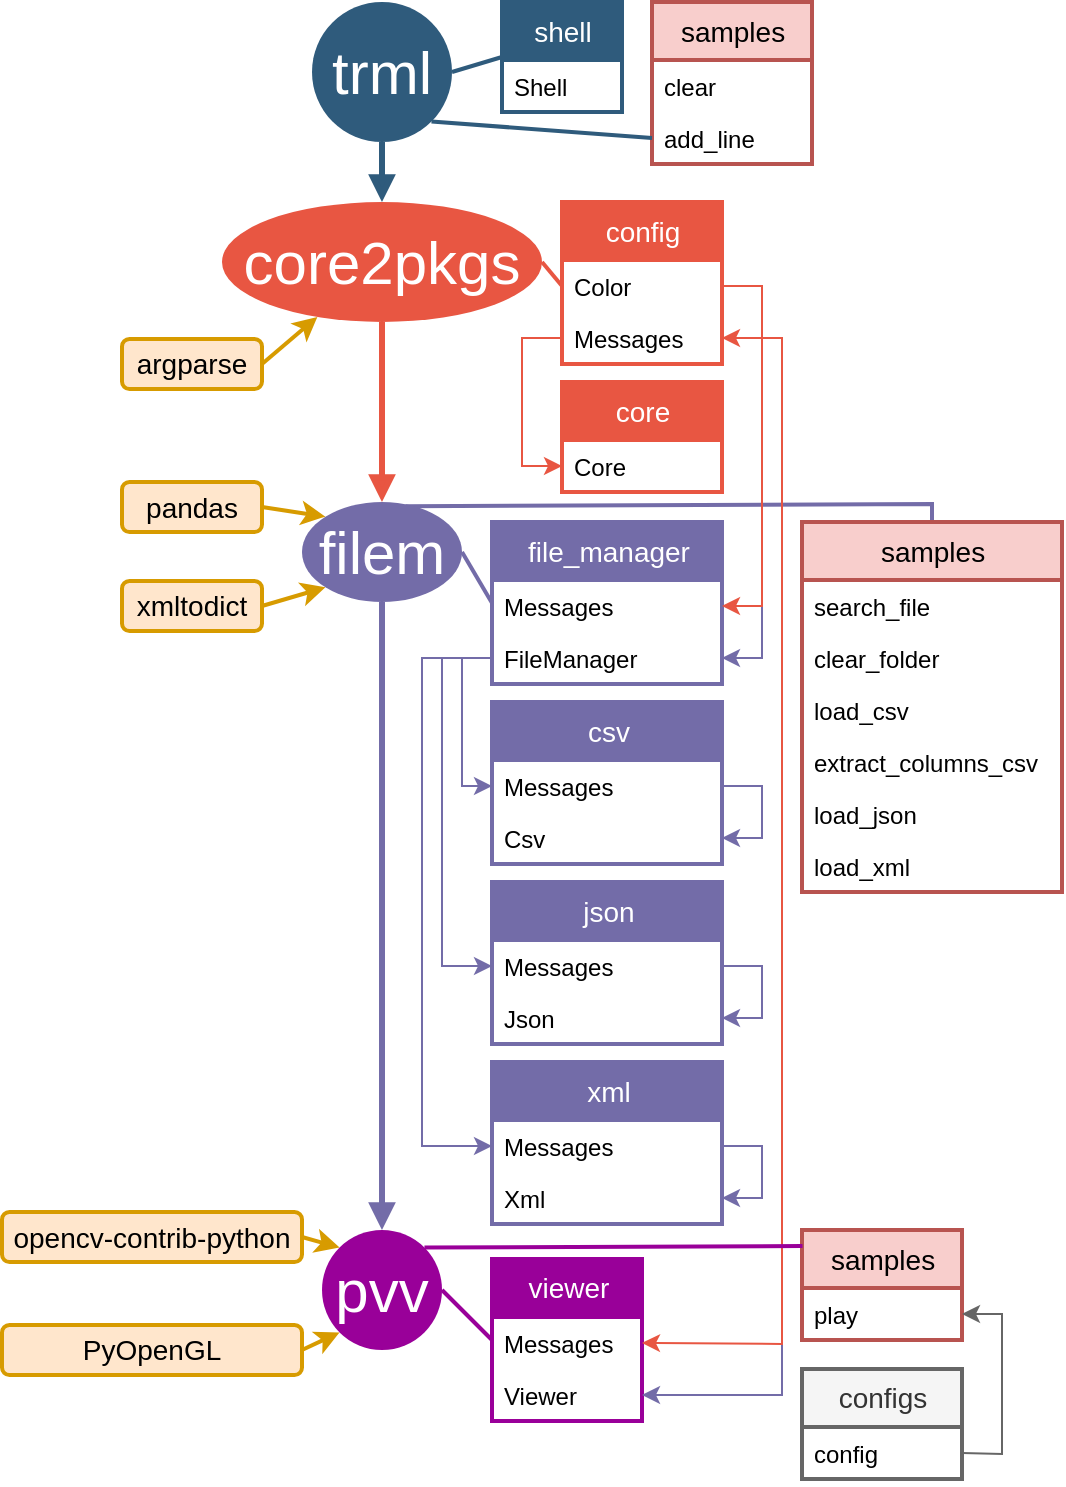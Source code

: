 <mxfile version="12.1.0" type="github" pages="1"><diagram id="X22sX5QwYgRkkETN-2Oq" name="Page-1"><mxGraphModel dx="-9" dy="493" grid="1" gridSize="10" guides="1" tooltips="1" connect="1" arrows="1" fold="1" page="1" pageScale="1" pageWidth="827" pageHeight="1169" background="none" math="0" shadow="0"><root><mxCell id="0"/><mxCell id="1" parent="0"/><mxCell id="KumTwc9kImUSRbm_J5hq-126" value="" style="edgeStyle=none;endArrow=none;strokeWidth=2;strokeColor=#736CA8;html=1;entryX=0.5;entryY=0;entryDx=0;entryDy=0;rounded=0;exitX=0.647;exitY=0.043;exitDx=0;exitDy=0;exitPerimeter=0;" edge="1" parent="1" source="KumTwc9kImUSRbm_J5hq-86" target="KumTwc9kImUSRbm_J5hq-123"><mxGeometry x="-624.5" y="-85" width="100" height="100" as="geometry"><mxPoint x="1385" y="88" as="sourcePoint"/><mxPoint x="1274.749" y="79.749" as="targetPoint"/><Array as="points"><mxPoint x="1515" y="261"/></Array></mxGeometry></mxCell><mxCell id="KumTwc9kImUSRbm_J5hq-8" value="" style="edgeStyle=none;endArrow=none;strokeWidth=2;strokeColor=#2F5B7C;html=1;entryX=1;entryY=0.5;entryDx=0;entryDy=0;exitX=0;exitY=0.5;exitDx=0;exitDy=0;" edge="1" parent="1" source="KumTwc9kImUSRbm_J5hq-26" target="KumTwc9kImUSRbm_J5hq-11"><mxGeometry x="-644.5" y="-105" width="100" height="100" as="geometry"><mxPoint x="1300" y="45" as="sourcePoint"/><mxPoint x="1220" y="50" as="targetPoint"/><Array as="points"/></mxGeometry></mxCell><mxCell id="KumTwc9kImUSRbm_J5hq-64" value="" style="edgeStyle=orthogonalEdgeStyle;rounded=0;orthogonalLoop=1;jettySize=auto;html=1;startSize=30;strokeColor=#2F5B7C;strokeWidth=3;fontSize=30;fontColor=#000000;endArrow=block;endFill=1;" edge="1" parent="1" source="KumTwc9kImUSRbm_J5hq-11" target="KumTwc9kImUSRbm_J5hq-63"><mxGeometry relative="1" as="geometry"/></mxCell><mxCell id="KumTwc9kImUSRbm_J5hq-11" value="trml" style="ellipse;whiteSpace=wrap;html=1;shadow=0;fontFamily=Helvetica;fontSize=30;fontColor=#FFFFFF;align=center;strokeColor=none;strokeWidth=6;fillColor=#2F5B7C;fontStyle=0;gradientColor=none;aspect=fixed;" vertex="1" parent="1"><mxGeometry x="1205" y="10" width="70" height="70" as="geometry"/></mxCell><mxCell id="KumTwc9kImUSRbm_J5hq-63" value="core2pkgs" style="ellipse;whiteSpace=wrap;html=1;shadow=0;fontFamily=Helvetica;fontSize=30;fontColor=#FFFFFF;align=center;strokeColor=none;strokeWidth=6;fillColor=#E85642;fontStyle=0;gradientColor=none;" vertex="1" parent="1"><mxGeometry x="1160" y="110" width="160" height="60" as="geometry"/></mxCell><mxCell id="KumTwc9kImUSRbm_J5hq-26" value="shell" style="swimlane;fontStyle=0;childLayout=stackLayout;horizontal=1;startSize=29;fillColor=#2F5B7C;horizontalStack=0;resizeParent=1;resizeParentMax=0;resizeLast=0;collapsible=1;marginBottom=0;swimlaneFillColor=#ffffff;align=center;fontSize=14;rounded=0;shadow=0;strokeWidth=2;fontColor=#FFFFFF;spacing=2;spacingTop=0;strokeColor=#2F5B7C;swimlaneLine=1;html=1;overflow=visible;" vertex="1" parent="1"><mxGeometry x="1300" y="10" width="60" height="55" as="geometry"><mxRectangle x="1300" y="10" width="70" height="30" as="alternateBounds"/></mxGeometry></mxCell><mxCell id="KumTwc9kImUSRbm_J5hq-27" value="Shell" style="text;spacingLeft=4;spacingRight=4;overflow=hidden;rotatable=0;points=[[0,0.5],[1,0.5]];portConstraint=eastwest;fontSize=12;perimeterSpacing=0;" vertex="1" parent="KumTwc9kImUSRbm_J5hq-26"><mxGeometry y="29" width="60" height="26" as="geometry"/></mxCell><mxCell id="KumTwc9kImUSRbm_J5hq-65" value="" style="edgeStyle=none;endArrow=none;strokeWidth=2;strokeColor=#E85642;html=1;entryX=1;entryY=0.5;entryDx=0;entryDy=0;exitX=0;exitY=0.5;exitDx=0;exitDy=0;rounded=1;" edge="1" parent="1" source="KumTwc9kImUSRbm_J5hq-67" target="KumTwc9kImUSRbm_J5hq-63"><mxGeometry x="-609.5" y="-5" width="100" height="100" as="geometry"><mxPoint x="1335" y="145" as="sourcePoint"/><mxPoint x="1300.0" y="120" as="targetPoint"/><Array as="points"/></mxGeometry></mxCell><mxCell id="KumTwc9kImUSRbm_J5hq-66" value="config" style="swimlane;fontStyle=0;childLayout=stackLayout;horizontal=1;startSize=29;fillColor=#E85642;horizontalStack=0;resizeParent=1;resizeParentMax=0;resizeLast=0;collapsible=1;marginBottom=0;swimlaneFillColor=#ffffff;align=center;fontSize=14;rounded=0;shadow=0;strokeWidth=2;fontColor=#FFFFFF;spacing=2;spacingTop=0;strokeColor=#E85642;swimlaneLine=1;html=1;overflow=visible;" vertex="1" parent="1"><mxGeometry x="1330" y="110" width="80" height="81" as="geometry"><mxRectangle x="1330" y="110" width="70" height="30" as="alternateBounds"/></mxGeometry></mxCell><mxCell id="KumTwc9kImUSRbm_J5hq-67" value="Color" style="text;spacingLeft=4;spacingRight=4;overflow=hidden;rotatable=0;points=[[0,0.5],[1,0.5]];portConstraint=eastwest;fontSize=12;perimeterSpacing=0;" vertex="1" parent="KumTwc9kImUSRbm_J5hq-66"><mxGeometry y="29" width="80" height="26" as="geometry"/></mxCell><mxCell id="KumTwc9kImUSRbm_J5hq-70" value="Messages" style="text;spacingLeft=4;spacingRight=4;overflow=hidden;rotatable=0;points=[[0,0.5],[1,0.5]];portConstraint=eastwest;fontSize=12;perimeterSpacing=0;" vertex="1" parent="KumTwc9kImUSRbm_J5hq-66"><mxGeometry y="55" width="80" height="26" as="geometry"/></mxCell><mxCell id="KumTwc9kImUSRbm_J5hq-71" value="" style="edgeStyle=none;endArrow=classic;strokeWidth=1;strokeColor=#E85642;html=1;entryX=1;entryY=0.5;entryDx=0;entryDy=0;rounded=0;exitX=1;exitY=0.5;exitDx=0;exitDy=0;endFill=1;" edge="1" parent="KumTwc9kImUSRbm_J5hq-66" source="KumTwc9kImUSRbm_J5hq-67" target="KumTwc9kImUSRbm_J5hq-70"><mxGeometry x="-1934.5" y="-105" width="100" height="100" as="geometry"><mxPoint x="145" y="42" as="sourcePoint"/><mxPoint x="-5.0" y="40" as="targetPoint"/><Array as="points"><mxPoint x="100" y="42"/><mxPoint x="100" y="68"/></Array></mxGeometry></mxCell><mxCell id="KumTwc9kImUSRbm_J5hq-69" value="" style="rounded=1;orthogonalLoop=1;jettySize=auto;html=1;startSize=30;endArrow=classic;endFill=1;strokeColor=#D79B00;strokeWidth=2;fontSize=30;fontColor=#000000;exitX=1;exitY=0.5;exitDx=0;exitDy=0;" edge="1" parent="1" source="KumTwc9kImUSRbm_J5hq-132" target="KumTwc9kImUSRbm_J5hq-63"><mxGeometry relative="1" as="geometry"><mxPoint x="1180" y="190.5" as="sourcePoint"/></mxGeometry></mxCell><mxCell id="KumTwc9kImUSRbm_J5hq-72" value="core" style="swimlane;fontStyle=0;childLayout=stackLayout;horizontal=1;startSize=29;fillColor=#E85642;horizontalStack=0;resizeParent=1;resizeParentMax=0;resizeLast=0;collapsible=1;marginBottom=0;swimlaneFillColor=#ffffff;align=center;fontSize=14;rounded=0;shadow=0;strokeWidth=2;fontColor=#FFFFFF;spacing=2;spacingTop=0;strokeColor=#E85642;swimlaneLine=1;html=1;overflow=visible;" vertex="1" parent="1"><mxGeometry x="1330" y="200" width="80" height="55" as="geometry"><mxRectangle x="1330" y="200" width="70" height="30" as="alternateBounds"/></mxGeometry></mxCell><mxCell id="KumTwc9kImUSRbm_J5hq-73" value="Core" style="text;spacingLeft=4;spacingRight=4;overflow=hidden;rotatable=0;points=[[0,0.5],[1,0.5]];portConstraint=eastwest;fontSize=12;perimeterSpacing=0;" vertex="1" parent="KumTwc9kImUSRbm_J5hq-72"><mxGeometry y="29" width="80" height="26" as="geometry"/></mxCell><mxCell id="KumTwc9kImUSRbm_J5hq-75" value="" style="edgeStyle=none;endArrow=classic;strokeWidth=1;strokeColor=#E85642;html=1;entryX=0;entryY=0.5;entryDx=0;entryDy=0;rounded=0;exitX=0;exitY=0.5;exitDx=0;exitDy=0;endFill=1;" edge="1" parent="1" source="KumTwc9kImUSRbm_J5hq-70" target="KumTwc9kImUSRbm_J5hq-73"><mxGeometry x="-599.5" y="95" width="100" height="100" as="geometry"><mxPoint x="1480" y="242" as="sourcePoint"/><mxPoint x="1330.0" y="240" as="targetPoint"/><Array as="points"><mxPoint x="1310" y="178"/><mxPoint x="1310" y="242"/></Array></mxGeometry></mxCell><mxCell id="KumTwc9kImUSRbm_J5hq-78" value="samples" style="swimlane;fontStyle=0;childLayout=stackLayout;horizontal=1;startSize=29;fillColor=#f8cecc;horizontalStack=0;resizeParent=1;resizeParentMax=0;resizeLast=0;collapsible=1;marginBottom=0;swimlaneFillColor=#ffffff;align=center;fontSize=14;rounded=0;shadow=0;strokeWidth=2;spacing=2;spacingTop=0;strokeColor=#B85450;swimlaneLine=1;html=1;overflow=visible;" vertex="1" parent="1"><mxGeometry x="1375" y="10" width="80" height="81" as="geometry"><mxRectangle x="1375" y="10" width="70" height="30" as="alternateBounds"/></mxGeometry></mxCell><mxCell id="KumTwc9kImUSRbm_J5hq-79" value="clear" style="text;spacingLeft=4;spacingRight=4;overflow=hidden;rotatable=0;points=[[0,0.5],[1,0.5]];portConstraint=eastwest;fontSize=12;perimeterSpacing=0;" vertex="1" parent="KumTwc9kImUSRbm_J5hq-78"><mxGeometry y="29" width="80" height="26" as="geometry"/></mxCell><mxCell id="KumTwc9kImUSRbm_J5hq-80" value="add_line" style="text;spacingLeft=4;spacingRight=4;overflow=hidden;rotatable=0;points=[[0,0.5],[1,0.5]];portConstraint=eastwest;fontSize=12;perimeterSpacing=0;" vertex="1" parent="KumTwc9kImUSRbm_J5hq-78"><mxGeometry y="55" width="80" height="26" as="geometry"/></mxCell><mxCell id="KumTwc9kImUSRbm_J5hq-85" value="" style="edgeStyle=none;endArrow=none;strokeWidth=2;strokeColor=#2F5B7C;html=1;entryX=1;entryY=1;entryDx=0;entryDy=0;rounded=0;exitX=0;exitY=0.5;exitDx=0;exitDy=0;" edge="1" parent="1" source="KumTwc9kImUSRbm_J5hq-80" target="KumTwc9kImUSRbm_J5hq-11"><mxGeometry x="-634.5" y="-95" width="100" height="100" as="geometry"><mxPoint x="1470" y="70" as="sourcePoint"/><mxPoint x="1285.0" y="55" as="targetPoint"/></mxGeometry></mxCell><mxCell id="KumTwc9kImUSRbm_J5hq-86" value="filem" style="ellipse;whiteSpace=wrap;html=1;shadow=0;fontFamily=Helvetica;fontSize=30;fontColor=#FFFFFF;align=center;strokeColor=none;strokeWidth=6;fillColor=#736CA8;fontStyle=0;gradientColor=none;" vertex="1" parent="1"><mxGeometry x="1200" y="260" width="80" height="50" as="geometry"/></mxCell><mxCell id="KumTwc9kImUSRbm_J5hq-89" value="" style="edgeStyle=orthogonalEdgeStyle;rounded=0;orthogonalLoop=1;jettySize=auto;html=1;startSize=30;strokeColor=#E85642;strokeWidth=3;fontSize=30;fontColor=#000000;endArrow=block;endFill=1;exitX=0.5;exitY=1;exitDx=0;exitDy=0;entryX=0.5;entryY=0;entryDx=0;entryDy=0;" edge="1" parent="1" source="KumTwc9kImUSRbm_J5hq-63" target="KumTwc9kImUSRbm_J5hq-86"><mxGeometry relative="1" as="geometry"><mxPoint x="1250" y="90" as="sourcePoint"/><mxPoint x="1250" y="120" as="targetPoint"/></mxGeometry></mxCell><mxCell id="KumTwc9kImUSRbm_J5hq-94" value="" style="rounded=1;orthogonalLoop=1;jettySize=auto;html=1;startSize=30;endArrow=classic;endFill=1;strokeColor=#D79B00;strokeWidth=2;fontSize=30;fontColor=#000000;exitX=1;exitY=0.5;exitDx=0;exitDy=0;entryX=0;entryY=0;entryDx=0;entryDy=0;" edge="1" parent="1" source="KumTwc9kImUSRbm_J5hq-133" target="KumTwc9kImUSRbm_J5hq-86"><mxGeometry relative="1" as="geometry"><mxPoint x="1197.118" y="273.142" as="targetPoint"/><mxPoint x="1180" y="262.5" as="sourcePoint"/></mxGeometry></mxCell><mxCell id="KumTwc9kImUSRbm_J5hq-99" value="" style="rounded=1;orthogonalLoop=1;jettySize=auto;html=1;startSize=30;endArrow=classic;endFill=1;strokeColor=#D79B00;strokeWidth=2;fontSize=30;fontColor=#000000;exitX=1;exitY=0.5;exitDx=0;exitDy=0;entryX=0;entryY=1;entryDx=0;entryDy=0;" edge="1" parent="1" source="KumTwc9kImUSRbm_J5hq-134" target="KumTwc9kImUSRbm_J5hq-86"><mxGeometry relative="1" as="geometry"><mxPoint x="1197.118" y="313.142" as="targetPoint"/><mxPoint x="1180" y="312.5" as="sourcePoint"/></mxGeometry></mxCell><mxCell id="KumTwc9kImUSRbm_J5hq-101" value="file_manager" style="swimlane;fontStyle=0;childLayout=stackLayout;horizontal=1;startSize=29;fillColor=#736CA8;horizontalStack=0;resizeParent=1;resizeParentMax=0;resizeLast=0;collapsible=1;marginBottom=0;swimlaneFillColor=#ffffff;align=center;fontSize=14;rounded=0;shadow=0;strokeWidth=2;fontColor=#FFFFFF;spacing=2;spacingTop=0;strokeColor=#736CA8;swimlaneLine=1;html=1;overflow=visible;" vertex="1" parent="1"><mxGeometry x="1295" y="270" width="115" height="81" as="geometry"><mxRectangle x="1295" y="270" width="70" height="30" as="alternateBounds"/></mxGeometry></mxCell><mxCell id="KumTwc9kImUSRbm_J5hq-102" value="Messages" style="text;spacingLeft=4;spacingRight=4;overflow=hidden;rotatable=0;points=[[0,0.5],[1,0.5]];portConstraint=eastwest;fontSize=12;perimeterSpacing=0;" vertex="1" parent="KumTwc9kImUSRbm_J5hq-101"><mxGeometry y="29" width="115" height="26" as="geometry"/></mxCell><mxCell id="KumTwc9kImUSRbm_J5hq-104" value="FileManager" style="text;spacingLeft=4;spacingRight=4;overflow=hidden;rotatable=0;points=[[0,0.5],[1,0.5]];portConstraint=eastwest;fontSize=12;perimeterSpacing=0;" vertex="1" parent="KumTwc9kImUSRbm_J5hq-101"><mxGeometry y="55" width="115" height="26" as="geometry"/></mxCell><mxCell id="KumTwc9kImUSRbm_J5hq-105" value="" style="edgeStyle=none;endArrow=classic;strokeWidth=1;strokeColor=#736CA8;html=1;entryX=1;entryY=0.5;entryDx=0;entryDy=0;rounded=0;endFill=1;" edge="1" parent="KumTwc9kImUSRbm_J5hq-101" target="KumTwc9kImUSRbm_J5hq-104"><mxGeometry x="-3219.5" y="-365" width="100" height="100" as="geometry"><mxPoint x="135" y="42" as="sourcePoint"/><mxPoint x="125" y="-82" as="targetPoint"/><Array as="points"><mxPoint x="135" y="68"/></Array></mxGeometry></mxCell><mxCell id="KumTwc9kImUSRbm_J5hq-103" value="" style="edgeStyle=none;endArrow=none;strokeWidth=2;strokeColor=#736CA8;html=1;entryX=1;entryY=0.5;entryDx=0;entryDy=0;exitX=0;exitY=0.5;exitDx=0;exitDy=0;rounded=1;" edge="1" parent="1" source="KumTwc9kImUSRbm_J5hq-101" target="KumTwc9kImUSRbm_J5hq-86"><mxGeometry x="-599.5" y="5" width="100" height="100" as="geometry"><mxPoint x="1340" y="162" as="sourcePoint"/><mxPoint x="1330.0" y="150" as="targetPoint"/><Array as="points"/></mxGeometry></mxCell><mxCell id="KumTwc9kImUSRbm_J5hq-106" value="" style="edgeStyle=none;endArrow=classic;strokeWidth=1;strokeColor=#E85642;html=1;rounded=0;endFill=1;entryX=1;entryY=0.5;entryDx=0;entryDy=0;" edge="1" parent="1" target="KumTwc9kImUSRbm_J5hq-102"><mxGeometry x="-3209.5" y="-355" width="100" height="100" as="geometry"><mxPoint x="1430" y="178" as="sourcePoint"/><mxPoint x="1410" y="310" as="targetPoint"/><Array as="points"><mxPoint x="1430" y="312"/></Array></mxGeometry></mxCell><mxCell id="KumTwc9kImUSRbm_J5hq-108" value="csv" style="swimlane;fontStyle=0;childLayout=stackLayout;horizontal=1;startSize=29;fillColor=#736CA8;horizontalStack=0;resizeParent=1;resizeParentMax=0;resizeLast=0;collapsible=1;marginBottom=0;swimlaneFillColor=#ffffff;align=center;fontSize=14;rounded=0;shadow=0;strokeWidth=2;fontColor=#FFFFFF;spacing=2;spacingTop=0;strokeColor=#736CA8;swimlaneLine=1;html=1;overflow=visible;" vertex="1" parent="1"><mxGeometry x="1295" y="360" width="115" height="81" as="geometry"><mxRectangle x="1300" y="260" width="70" height="30" as="alternateBounds"/></mxGeometry></mxCell><mxCell id="KumTwc9kImUSRbm_J5hq-109" value="Messages" style="text;spacingLeft=4;spacingRight=4;overflow=hidden;rotatable=0;points=[[0,0.5],[1,0.5]];portConstraint=eastwest;fontSize=12;perimeterSpacing=0;" vertex="1" parent="KumTwc9kImUSRbm_J5hq-108"><mxGeometry y="29" width="115" height="26" as="geometry"/></mxCell><mxCell id="KumTwc9kImUSRbm_J5hq-110" value="Csv" style="text;spacingLeft=4;spacingRight=4;overflow=hidden;rotatable=0;points=[[0,0.5],[1,0.5]];portConstraint=eastwest;fontSize=12;perimeterSpacing=0;" vertex="1" parent="KumTwc9kImUSRbm_J5hq-108"><mxGeometry y="55" width="115" height="26" as="geometry"/></mxCell><mxCell id="KumTwc9kImUSRbm_J5hq-112" value="" style="edgeStyle=none;endArrow=classic;strokeWidth=1;strokeColor=#736CA8;html=1;entryX=1;entryY=0.5;entryDx=0;entryDy=0;rounded=0;endFill=1;exitX=1;exitY=0.5;exitDx=0;exitDy=0;" edge="1" parent="KumTwc9kImUSRbm_J5hq-108" source="KumTwc9kImUSRbm_J5hq-109" target="KumTwc9kImUSRbm_J5hq-110"><mxGeometry x="-3209.5" y="-355" width="100" height="100" as="geometry"><mxPoint x="165" y="42" as="sourcePoint"/><mxPoint x="125" y="52.0" as="targetPoint"/><Array as="points"><mxPoint x="135" y="42"/><mxPoint x="135" y="68"/></Array></mxGeometry></mxCell><mxCell id="KumTwc9kImUSRbm_J5hq-111" value="" style="edgeStyle=none;endArrow=classic;strokeWidth=1;strokeColor=#736CA8;html=1;entryX=0;entryY=0.5;entryDx=0;entryDy=0;rounded=0;endFill=1;exitX=0;exitY=0.5;exitDx=0;exitDy=0;" edge="1" parent="1" source="KumTwc9kImUSRbm_J5hq-104" target="KumTwc9kImUSRbm_J5hq-109"><mxGeometry x="-1924.5" y="-5" width="100" height="100" as="geometry"><mxPoint x="1450" y="338" as="sourcePoint"/><mxPoint x="1420" y="278" as="targetPoint"/><Array as="points"><mxPoint x="1280" y="338"/><mxPoint x="1280" y="402"/></Array></mxGeometry></mxCell><mxCell id="KumTwc9kImUSRbm_J5hq-113" value="json" style="swimlane;fontStyle=0;childLayout=stackLayout;horizontal=1;startSize=29;fillColor=#736CA8;horizontalStack=0;resizeParent=1;resizeParentMax=0;resizeLast=0;collapsible=1;marginBottom=0;swimlaneFillColor=#ffffff;align=center;fontSize=14;rounded=0;shadow=0;strokeWidth=2;fontColor=#FFFFFF;spacing=2;spacingTop=0;strokeColor=#736CA8;swimlaneLine=1;html=1;overflow=visible;" vertex="1" parent="1"><mxGeometry x="1295" y="450" width="115" height="81" as="geometry"><mxRectangle x="1300" y="260" width="70" height="30" as="alternateBounds"/></mxGeometry></mxCell><mxCell id="KumTwc9kImUSRbm_J5hq-114" value="Messages" style="text;spacingLeft=4;spacingRight=4;overflow=hidden;rotatable=0;points=[[0,0.5],[1,0.5]];portConstraint=eastwest;fontSize=12;perimeterSpacing=0;" vertex="1" parent="KumTwc9kImUSRbm_J5hq-113"><mxGeometry y="29" width="115" height="26" as="geometry"/></mxCell><mxCell id="KumTwc9kImUSRbm_J5hq-115" value="Json" style="text;spacingLeft=4;spacingRight=4;overflow=hidden;rotatable=0;points=[[0,0.5],[1,0.5]];portConstraint=eastwest;fontSize=12;perimeterSpacing=0;" vertex="1" parent="KumTwc9kImUSRbm_J5hq-113"><mxGeometry y="55" width="115" height="26" as="geometry"/></mxCell><mxCell id="KumTwc9kImUSRbm_J5hq-116" value="" style="edgeStyle=none;endArrow=classic;strokeWidth=1;strokeColor=#736CA8;html=1;entryX=1;entryY=0.5;entryDx=0;entryDy=0;rounded=0;endFill=1;exitX=1;exitY=0.5;exitDx=0;exitDy=0;" edge="1" parent="KumTwc9kImUSRbm_J5hq-113" source="KumTwc9kImUSRbm_J5hq-114" target="KumTwc9kImUSRbm_J5hq-115"><mxGeometry x="-3209.5" y="-355" width="100" height="100" as="geometry"><mxPoint x="165" y="42" as="sourcePoint"/><mxPoint x="125" y="52.0" as="targetPoint"/><Array as="points"><mxPoint x="135" y="42"/><mxPoint x="135" y="68"/></Array></mxGeometry></mxCell><mxCell id="KumTwc9kImUSRbm_J5hq-117" value="" style="edgeStyle=none;endArrow=classic;strokeWidth=1;strokeColor=#736CA8;html=1;entryX=0;entryY=0.5;entryDx=0;entryDy=0;rounded=0;endFill=1;exitX=0;exitY=0.5;exitDx=0;exitDy=0;" edge="1" parent="1" target="KumTwc9kImUSRbm_J5hq-114"><mxGeometry x="-1939.5" y="-5" width="100" height="100" as="geometry"><mxPoint x="1280" y="338.0" as="sourcePoint"/><mxPoint x="1280" y="402.0" as="targetPoint"/><Array as="points"><mxPoint x="1270" y="338"/><mxPoint x="1270" y="420"/><mxPoint x="1270" y="492"/></Array></mxGeometry></mxCell><mxCell id="KumTwc9kImUSRbm_J5hq-118" value="xml" style="swimlane;fontStyle=0;childLayout=stackLayout;horizontal=1;startSize=29;fillColor=#736CA8;horizontalStack=0;resizeParent=1;resizeParentMax=0;resizeLast=0;collapsible=1;marginBottom=0;swimlaneFillColor=#ffffff;align=center;fontSize=14;rounded=0;shadow=0;strokeWidth=2;fontColor=#FFFFFF;spacing=2;spacingTop=0;strokeColor=#736CA8;swimlaneLine=1;html=1;overflow=visible;" vertex="1" parent="1"><mxGeometry x="1295" y="540" width="115" height="81" as="geometry"><mxRectangle x="1300" y="260" width="70" height="30" as="alternateBounds"/></mxGeometry></mxCell><mxCell id="KumTwc9kImUSRbm_J5hq-119" value="Messages" style="text;spacingLeft=4;spacingRight=4;overflow=hidden;rotatable=0;points=[[0,0.5],[1,0.5]];portConstraint=eastwest;fontSize=12;perimeterSpacing=0;" vertex="1" parent="KumTwc9kImUSRbm_J5hq-118"><mxGeometry y="29" width="115" height="26" as="geometry"/></mxCell><mxCell id="KumTwc9kImUSRbm_J5hq-120" value="Xml" style="text;spacingLeft=4;spacingRight=4;overflow=hidden;rotatable=0;points=[[0,0.5],[1,0.5]];portConstraint=eastwest;fontSize=12;perimeterSpacing=0;" vertex="1" parent="KumTwc9kImUSRbm_J5hq-118"><mxGeometry y="55" width="115" height="26" as="geometry"/></mxCell><mxCell id="KumTwc9kImUSRbm_J5hq-121" value="" style="edgeStyle=none;endArrow=classic;strokeWidth=1;strokeColor=#736CA8;html=1;entryX=1;entryY=0.5;entryDx=0;entryDy=0;rounded=0;endFill=1;exitX=1;exitY=0.5;exitDx=0;exitDy=0;" edge="1" parent="KumTwc9kImUSRbm_J5hq-118" source="KumTwc9kImUSRbm_J5hq-119" target="KumTwc9kImUSRbm_J5hq-120"><mxGeometry x="-3209.5" y="-355" width="100" height="100" as="geometry"><mxPoint x="165" y="42" as="sourcePoint"/><mxPoint x="125" y="52.0" as="targetPoint"/><Array as="points"><mxPoint x="135" y="42"/><mxPoint x="135" y="68"/></Array></mxGeometry></mxCell><mxCell id="KumTwc9kImUSRbm_J5hq-122" value="" style="edgeStyle=none;endArrow=classic;strokeWidth=1;strokeColor=#736CA8;html=1;entryX=0;entryY=0.5;entryDx=0;entryDy=0;rounded=0;endFill=1;" edge="1" parent="1" target="KumTwc9kImUSRbm_J5hq-119"><mxGeometry x="-1954.5" y="-5" width="100" height="100" as="geometry"><mxPoint x="1270" y="338" as="sourcePoint"/><mxPoint x="1280" y="492.0" as="targetPoint"/><Array as="points"><mxPoint x="1260" y="338"/><mxPoint x="1260" y="582"/></Array></mxGeometry></mxCell><mxCell id="KumTwc9kImUSRbm_J5hq-123" value="samples" style="swimlane;fontStyle=0;childLayout=stackLayout;horizontal=1;startSize=29;fillColor=#f8cecc;horizontalStack=0;resizeParent=1;resizeParentMax=0;resizeLast=0;collapsible=1;marginBottom=0;swimlaneFillColor=#ffffff;align=center;fontSize=14;rounded=0;shadow=0;strokeWidth=2;spacing=2;spacingTop=0;strokeColor=#B85450;swimlaneLine=1;html=1;overflow=visible;" vertex="1" parent="1"><mxGeometry x="1450" y="270" width="130" height="185" as="geometry"><mxRectangle x="1450" y="270" width="70" height="30" as="alternateBounds"/></mxGeometry></mxCell><mxCell id="KumTwc9kImUSRbm_J5hq-124" value="search_file" style="text;spacingLeft=4;spacingRight=4;overflow=hidden;rotatable=0;points=[[0,0.5],[1,0.5]];portConstraint=eastwest;fontSize=12;perimeterSpacing=0;" vertex="1" parent="KumTwc9kImUSRbm_J5hq-123"><mxGeometry y="29" width="130" height="26" as="geometry"/></mxCell><mxCell id="KumTwc9kImUSRbm_J5hq-125" value="clear_folder" style="text;spacingLeft=4;spacingRight=4;overflow=hidden;rotatable=0;points=[[0,0.5],[1,0.5]];portConstraint=eastwest;fontSize=12;perimeterSpacing=0;" vertex="1" parent="KumTwc9kImUSRbm_J5hq-123"><mxGeometry y="55" width="130" height="26" as="geometry"/></mxCell><mxCell id="KumTwc9kImUSRbm_J5hq-127" value="load_csv" style="text;spacingLeft=4;spacingRight=4;overflow=hidden;rotatable=0;points=[[0,0.5],[1,0.5]];portConstraint=eastwest;fontSize=12;perimeterSpacing=0;" vertex="1" parent="KumTwc9kImUSRbm_J5hq-123"><mxGeometry y="81" width="130" height="26" as="geometry"/></mxCell><mxCell id="KumTwc9kImUSRbm_J5hq-128" value="extract_columns_csv" style="text;spacingLeft=4;spacingRight=4;overflow=hidden;rotatable=0;points=[[0,0.5],[1,0.5]];portConstraint=eastwest;fontSize=12;perimeterSpacing=0;" vertex="1" parent="KumTwc9kImUSRbm_J5hq-123"><mxGeometry y="107" width="130" height="26" as="geometry"/></mxCell><mxCell id="KumTwc9kImUSRbm_J5hq-129" value="load_json" style="text;spacingLeft=4;spacingRight=4;overflow=hidden;rotatable=0;points=[[0,0.5],[1,0.5]];portConstraint=eastwest;fontSize=12;perimeterSpacing=0;" vertex="1" parent="KumTwc9kImUSRbm_J5hq-123"><mxGeometry y="133" width="130" height="26" as="geometry"/></mxCell><mxCell id="KumTwc9kImUSRbm_J5hq-130" value="load_xml" style="text;spacingLeft=4;spacingRight=4;overflow=hidden;rotatable=0;points=[[0,0.5],[1,0.5]];portConstraint=eastwest;fontSize=12;perimeterSpacing=0;" vertex="1" parent="KumTwc9kImUSRbm_J5hq-123"><mxGeometry y="159" width="130" height="26" as="geometry"/></mxCell><mxCell id="KumTwc9kImUSRbm_J5hq-132" value="argparse" style="rounded=1;whiteSpace=wrap;html=1;shadow=0;glass=0;comic=0;strokeColor=#d79b00;strokeWidth=2;fillColor=#ffe6cc;fontSize=14;align=center;" vertex="1" parent="1"><mxGeometry x="1110" y="178.5" width="70" height="25" as="geometry"/></mxCell><mxCell id="KumTwc9kImUSRbm_J5hq-133" value="pandas" style="rounded=1;whiteSpace=wrap;html=1;shadow=0;glass=0;comic=0;strokeColor=#d79b00;strokeWidth=2;fillColor=#ffe6cc;fontSize=14;align=center;" vertex="1" parent="1"><mxGeometry x="1110" y="250" width="70" height="25" as="geometry"/></mxCell><mxCell id="KumTwc9kImUSRbm_J5hq-134" value="xmltodict" style="rounded=1;whiteSpace=wrap;html=1;shadow=0;glass=0;comic=0;strokeColor=#d79b00;strokeWidth=2;fillColor=#ffe6cc;fontSize=14;align=center;" vertex="1" parent="1"><mxGeometry x="1110" y="299.5" width="70" height="25" as="geometry"/></mxCell><mxCell id="KumTwc9kImUSRbm_J5hq-135" value="pvv" style="ellipse;whiteSpace=wrap;html=1;shadow=0;fontFamily=Helvetica;fontSize=30;fontColor=#FFFFFF;align=center;strokeColor=none;strokeWidth=6;fillColor=#990099;fontStyle=0;gradientColor=none;" vertex="1" parent="1"><mxGeometry x="1210" y="624" width="60" height="60" as="geometry"/></mxCell><mxCell id="KumTwc9kImUSRbm_J5hq-138" value="" style="edgeStyle=orthogonalEdgeStyle;rounded=0;orthogonalLoop=1;jettySize=auto;html=1;startSize=30;strokeColor=#736CA8;strokeWidth=3;fontSize=30;fontColor=#000000;endArrow=block;endFill=1;exitX=0.5;exitY=1;exitDx=0;exitDy=0;entryX=0.5;entryY=0;entryDx=0;entryDy=0;" edge="1" parent="1" source="KumTwc9kImUSRbm_J5hq-86" target="KumTwc9kImUSRbm_J5hq-135"><mxGeometry relative="1" as="geometry"><mxPoint x="1239.534" y="324.259" as="sourcePoint"/><mxPoint x="1239.534" y="414.603" as="targetPoint"/><Array as="points"><mxPoint x="1240" y="500"/><mxPoint x="1240" y="500"/></Array></mxGeometry></mxCell><mxCell id="KumTwc9kImUSRbm_J5hq-139" value="" style="rounded=1;orthogonalLoop=1;jettySize=auto;html=1;startSize=30;endArrow=classic;endFill=1;strokeColor=#D79B00;strokeWidth=2;fontSize=30;fontColor=#000000;exitX=1;exitY=0.5;exitDx=0;exitDy=0;entryX=0;entryY=0;entryDx=0;entryDy=0;" edge="1" parent="1" source="KumTwc9kImUSRbm_J5hq-140" target="KumTwc9kImUSRbm_J5hq-135"><mxGeometry relative="1" as="geometry"><mxPoint x="1210.618" y="641.384" as="targetPoint"/><mxPoint x="1179" y="636.5" as="sourcePoint"/></mxGeometry></mxCell><mxCell id="KumTwc9kImUSRbm_J5hq-140" value="opencv-contrib-python" style="rounded=1;whiteSpace=wrap;html=1;shadow=0;glass=0;comic=0;strokeColor=#d79b00;strokeWidth=2;fillColor=#ffe6cc;fontSize=14;align=center;" vertex="1" parent="1"><mxGeometry x="1050" y="615" width="150" height="25" as="geometry"/></mxCell><mxCell id="KumTwc9kImUSRbm_J5hq-141" value="" style="rounded=1;orthogonalLoop=1;jettySize=auto;html=1;startSize=30;endArrow=classic;endFill=1;strokeColor=#D79B00;strokeWidth=2;fontSize=30;fontColor=#000000;exitX=1;exitY=0.5;exitDx=0;exitDy=0;entryX=0;entryY=1;entryDx=0;entryDy=0;" edge="1" parent="1" source="KumTwc9kImUSRbm_J5hq-142" target="KumTwc9kImUSRbm_J5hq-135"><mxGeometry relative="1" as="geometry"><mxPoint x="1218.787" y="689.287" as="targetPoint"/><mxPoint x="1179" y="693" as="sourcePoint"/></mxGeometry></mxCell><mxCell id="KumTwc9kImUSRbm_J5hq-142" value="PyOpenGL" style="rounded=1;whiteSpace=wrap;html=1;shadow=0;glass=0;comic=0;strokeColor=#d79b00;strokeWidth=2;fillColor=#ffe6cc;fontSize=14;align=center;" vertex="1" parent="1"><mxGeometry x="1050" y="671.5" width="150" height="25" as="geometry"/></mxCell><mxCell id="KumTwc9kImUSRbm_J5hq-143" value="viewer" style="swimlane;fontStyle=0;childLayout=stackLayout;horizontal=1;startSize=29;fillColor=#990099;horizontalStack=0;resizeParent=1;resizeParentMax=0;resizeLast=0;collapsible=1;marginBottom=0;swimlaneFillColor=#ffffff;align=center;fontSize=14;rounded=0;shadow=0;strokeWidth=2;fontColor=#FFFFFF;spacing=2;spacingTop=0;strokeColor=#990099;swimlaneLine=1;html=1;overflow=visible;" vertex="1" parent="1"><mxGeometry x="1295" y="638.5" width="75" height="81" as="geometry"><mxRectangle x="1295" y="270" width="70" height="30" as="alternateBounds"/></mxGeometry></mxCell><mxCell id="KumTwc9kImUSRbm_J5hq-144" value="Messages" style="text;spacingLeft=4;spacingRight=4;overflow=hidden;rotatable=0;points=[[0,0.5],[1,0.5]];portConstraint=eastwest;fontSize=12;perimeterSpacing=0;" vertex="1" parent="KumTwc9kImUSRbm_J5hq-143"><mxGeometry y="29" width="75" height="26" as="geometry"/></mxCell><mxCell id="KumTwc9kImUSRbm_J5hq-148" value="Viewer" style="text;spacingLeft=4;spacingRight=4;overflow=hidden;rotatable=0;points=[[0,0.5],[1,0.5]];portConstraint=eastwest;fontSize=12;perimeterSpacing=0;" vertex="1" parent="KumTwc9kImUSRbm_J5hq-143"><mxGeometry y="55" width="75" height="26" as="geometry"/></mxCell><mxCell id="KumTwc9kImUSRbm_J5hq-150" value="" style="edgeStyle=none;endArrow=classic;strokeWidth=1;strokeColor=#736CA8;html=1;entryX=1;entryY=0.5;entryDx=0;entryDy=0;rounded=0;endFill=1;" edge="1" parent="KumTwc9kImUSRbm_J5hq-143" target="KumTwc9kImUSRbm_J5hq-148"><mxGeometry x="-4504.5" y="-985" width="100" height="100" as="geometry"><mxPoint x="145" y="42" as="sourcePoint"/><mxPoint x="125" y="-282.0" as="targetPoint"/><Array as="points"><mxPoint x="145" y="42"/><mxPoint x="145" y="68"/></Array></mxGeometry></mxCell><mxCell id="KumTwc9kImUSRbm_J5hq-147" value="" style="edgeStyle=none;endArrow=none;strokeWidth=2;strokeColor=#990099;html=1;entryX=1;entryY=0.5;entryDx=0;entryDy=0;exitX=0;exitY=0.5;exitDx=0;exitDy=0;rounded=1;" edge="1" parent="1" source="KumTwc9kImUSRbm_J5hq-143" target="KumTwc9kImUSRbm_J5hq-135"><mxGeometry x="-589.5" y="9" width="100" height="100" as="geometry"><mxPoint x="1305" y="314.5" as="sourcePoint"/><mxPoint x="1290" y="289" as="targetPoint"/><Array as="points"/></mxGeometry></mxCell><mxCell id="KumTwc9kImUSRbm_J5hq-149" value="" style="edgeStyle=none;endArrow=classic;strokeWidth=1;strokeColor=#E85642;html=1;rounded=0;endFill=1;entryX=1;entryY=0.5;entryDx=0;entryDy=0;" edge="1" parent="1" target="KumTwc9kImUSRbm_J5hq-144"><mxGeometry x="-3199.5" y="-345" width="100" height="100" as="geometry"><mxPoint x="1430" y="178" as="sourcePoint"/><mxPoint x="1420" y="322.0" as="targetPoint"/><Array as="points"><mxPoint x="1440" y="178"/><mxPoint x="1440" y="681"/></Array></mxGeometry></mxCell><mxCell id="KumTwc9kImUSRbm_J5hq-151" value="samples" style="swimlane;fontStyle=0;childLayout=stackLayout;horizontal=1;startSize=29;fillColor=#f8cecc;horizontalStack=0;resizeParent=1;resizeParentMax=0;resizeLast=0;collapsible=1;marginBottom=0;swimlaneFillColor=#ffffff;align=center;fontSize=14;rounded=0;shadow=0;strokeWidth=2;spacing=2;spacingTop=0;strokeColor=#B85450;swimlaneLine=1;html=1;overflow=visible;" vertex="1" parent="1"><mxGeometry x="1450" y="624" width="80" height="55" as="geometry"><mxRectangle x="1450" y="270" width="70" height="30" as="alternateBounds"/></mxGeometry></mxCell><mxCell id="KumTwc9kImUSRbm_J5hq-152" value="play" style="text;spacingLeft=4;spacingRight=4;overflow=hidden;rotatable=0;points=[[0,0.5],[1,0.5]];portConstraint=eastwest;fontSize=12;perimeterSpacing=0;" vertex="1" parent="KumTwc9kImUSRbm_J5hq-151"><mxGeometry y="29" width="80" height="26" as="geometry"/></mxCell><mxCell id="KumTwc9kImUSRbm_J5hq-158" value="" style="edgeStyle=none;endArrow=none;strokeWidth=2;strokeColor=#990099;html=1;entryX=1;entryY=0;entryDx=0;entryDy=0;exitX=0.003;exitY=0.146;exitDx=0;exitDy=0;rounded=1;exitPerimeter=0;" edge="1" parent="1" source="KumTwc9kImUSRbm_J5hq-151" target="KumTwc9kImUSRbm_J5hq-135"><mxGeometry x="-579.5" y="19" width="100" height="100" as="geometry"><mxPoint x="1305" y="689" as="sourcePoint"/><mxPoint x="1280.0" y="664" as="targetPoint"/><Array as="points"/></mxGeometry></mxCell><mxCell id="KumTwc9kImUSRbm_J5hq-159" value="configs" style="swimlane;fontStyle=0;childLayout=stackLayout;horizontal=1;startSize=29;fillColor=#f5f5f5;horizontalStack=0;resizeParent=1;resizeParentMax=0;resizeLast=0;collapsible=1;marginBottom=0;swimlaneFillColor=#ffffff;align=center;fontSize=14;rounded=0;shadow=0;strokeWidth=2;spacing=2;spacingTop=0;strokeColor=#666666;swimlaneLine=1;html=1;overflow=visible;fontColor=#333333;" vertex="1" parent="1"><mxGeometry x="1450" y="693.5" width="80" height="55" as="geometry"><mxRectangle x="1450" y="270" width="70" height="30" as="alternateBounds"/></mxGeometry></mxCell><mxCell id="KumTwc9kImUSRbm_J5hq-160" value="config" style="text;spacingLeft=4;spacingRight=4;overflow=hidden;rotatable=0;points=[[0,0.5],[1,0.5]];portConstraint=eastwest;fontSize=12;perimeterSpacing=0;" vertex="1" parent="KumTwc9kImUSRbm_J5hq-159"><mxGeometry y="29" width="80" height="26" as="geometry"/></mxCell><mxCell id="KumTwc9kImUSRbm_J5hq-161" value="" style="edgeStyle=none;endArrow=classic;strokeWidth=1;strokeColor=#666666;html=1;entryX=1;entryY=0.5;entryDx=0;entryDy=0;rounded=0;endFill=1;exitX=1;exitY=0.5;exitDx=0;exitDy=0;" edge="1" parent="1" source="KumTwc9kImUSRbm_J5hq-160" target="KumTwc9kImUSRbm_J5hq-152"><mxGeometry x="-4494.5" y="-975" width="100" height="100" as="geometry"><mxPoint x="1450" y="690.5" as="sourcePoint"/><mxPoint x="1380" y="716.5" as="targetPoint"/><Array as="points"><mxPoint x="1550" y="736"/><mxPoint x="1550" y="666"/></Array></mxGeometry></mxCell></root></mxGraphModel></diagram></mxfile>